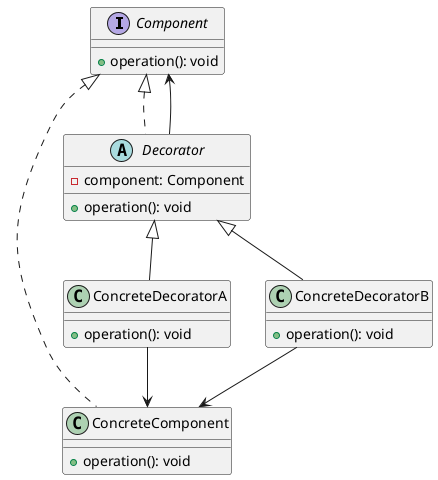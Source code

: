 @startuml
interface Component {
    + operation(): void
}

class ConcreteComponent implements Component {
    + operation(): void
}

abstract class Decorator implements Component {
    - component: Component
    + operation(): void
}

class ConcreteDecoratorA extends Decorator {
    + operation(): void
}

class ConcreteDecoratorB extends Decorator {
    + operation(): void
}
Decorator --> Component
ConcreteDecoratorA --> ConcreteComponent
ConcreteDecoratorB --> ConcreteComponent
@enduml